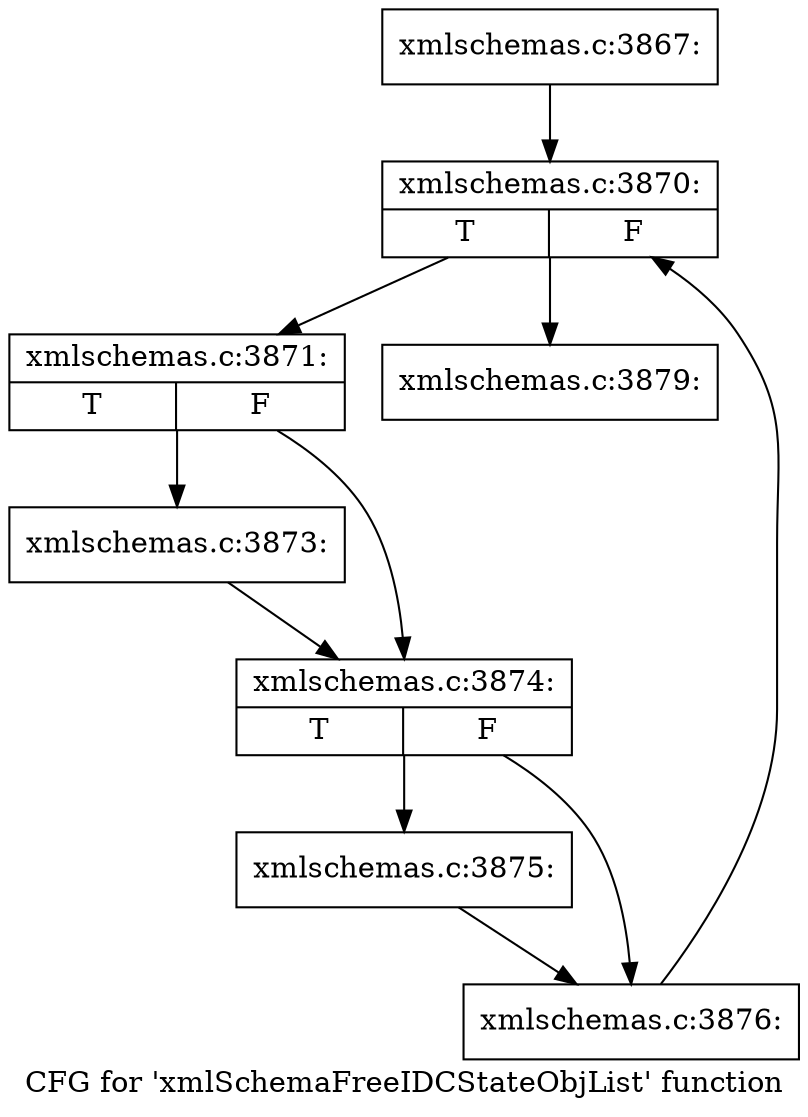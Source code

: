 digraph "CFG for 'xmlSchemaFreeIDCStateObjList' function" {
	label="CFG for 'xmlSchemaFreeIDCStateObjList' function";

	Node0x545e8f0 [shape=record,label="{xmlschemas.c:3867:}"];
	Node0x545e8f0 -> Node0x545eb60;
	Node0x545eb60 [shape=record,label="{xmlschemas.c:3870:|{<s0>T|<s1>F}}"];
	Node0x545eb60 -> Node0x545fee0;
	Node0x545eb60 -> Node0x545ed40;
	Node0x545fee0 [shape=record,label="{xmlschemas.c:3871:|{<s0>T|<s1>F}}"];
	Node0x545fee0 -> Node0x5460260;
	Node0x545fee0 -> Node0x54602b0;
	Node0x5460260 [shape=record,label="{xmlschemas.c:3873:}"];
	Node0x5460260 -> Node0x54602b0;
	Node0x54602b0 [shape=record,label="{xmlschemas.c:3874:|{<s0>T|<s1>F}}"];
	Node0x54602b0 -> Node0x5460aa0;
	Node0x54602b0 -> Node0x5460af0;
	Node0x5460aa0 [shape=record,label="{xmlschemas.c:3875:}"];
	Node0x5460aa0 -> Node0x5460af0;
	Node0x5460af0 [shape=record,label="{xmlschemas.c:3876:}"];
	Node0x5460af0 -> Node0x545eb60;
	Node0x545ed40 [shape=record,label="{xmlschemas.c:3879:}"];
}
